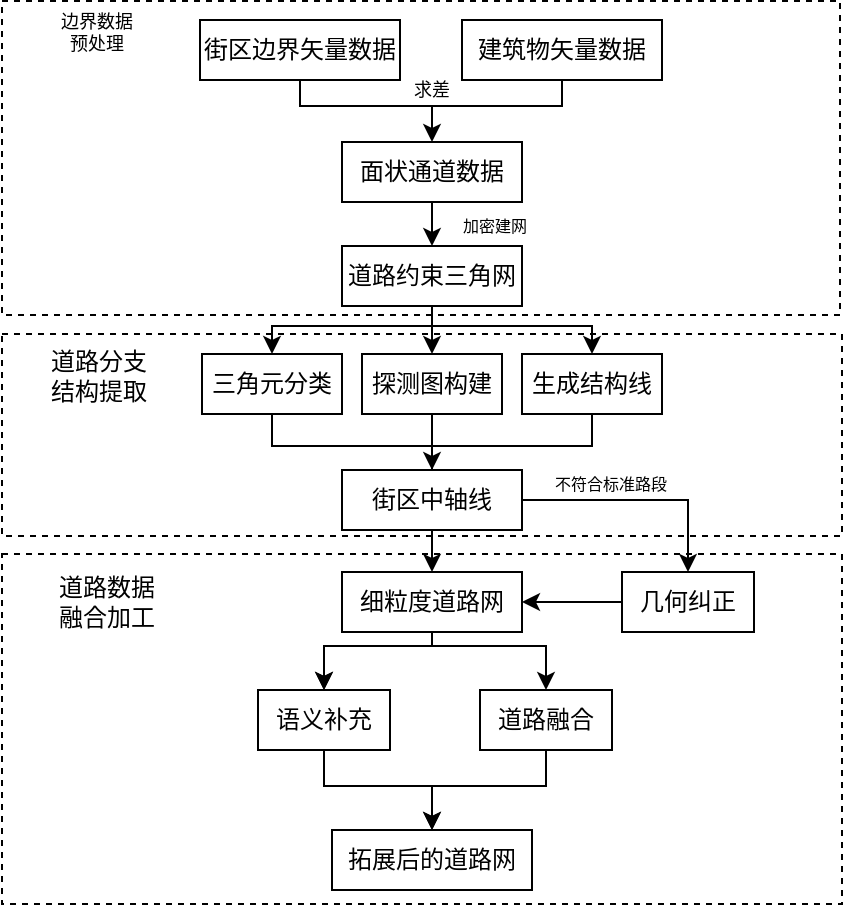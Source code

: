 <mxfile version="20.4.1" type="github" pages="2">
  <diagram id="C5RBs43oDa-KdzZeNtuy" name="Page-1">
    <mxGraphModel dx="569" dy="282" grid="1" gridSize="10" guides="1" tooltips="1" connect="1" arrows="1" fold="1" page="1" pageScale="1" pageWidth="827" pageHeight="1169" math="0" shadow="0">
      <root>
        <mxCell id="WIyWlLk6GJQsqaUBKTNV-0" />
        <mxCell id="WIyWlLk6GJQsqaUBKTNV-1" parent="WIyWlLk6GJQsqaUBKTNV-0" />
        <mxCell id="XPBu-TODsvzfBAMPzJRz-10" value="" style="rounded=0;whiteSpace=wrap;html=1;dashed=1;" parent="WIyWlLk6GJQsqaUBKTNV-1" vertex="1">
          <mxGeometry x="85" y="374" width="420" height="175" as="geometry" />
        </mxCell>
        <mxCell id="XPBu-TODsvzfBAMPzJRz-8" value="" style="rounded=0;whiteSpace=wrap;html=1;dashed=1;" parent="WIyWlLk6GJQsqaUBKTNV-1" vertex="1">
          <mxGeometry x="85" y="264" width="420" height="101" as="geometry" />
        </mxCell>
        <mxCell id="XPBu-TODsvzfBAMPzJRz-7" value="" style="rounded=0;whiteSpace=wrap;html=1;dashed=1;" parent="WIyWlLk6GJQsqaUBKTNV-1" vertex="1">
          <mxGeometry x="85" y="97.5" width="419" height="157" as="geometry" />
        </mxCell>
        <mxCell id="WIyWlLk6GJQsqaUBKTNV-3" value="&lt;font style=&quot;font-size: 12px;&quot;&gt;街区边界矢量数据&lt;/font&gt;" style="rounded=0;whiteSpace=wrap;html=1;fontSize=12;glass=0;strokeWidth=1;shadow=0;fontStyle=0" parent="WIyWlLk6GJQsqaUBKTNV-1" vertex="1">
          <mxGeometry x="184" y="107" width="100" height="30" as="geometry" />
        </mxCell>
        <mxCell id="oosQADwzrR9jK9GOLgym-2" value="面状通道数据" style="rounded=0;whiteSpace=wrap;html=1;fontSize=12;glass=0;strokeWidth=1;shadow=0;" parent="WIyWlLk6GJQsqaUBKTNV-1" vertex="1">
          <mxGeometry x="255" y="168" width="90" height="30" as="geometry" />
        </mxCell>
        <mxCell id="oosQADwzrR9jK9GOLgym-3" value="道路约束三角网" style="rounded=0;whiteSpace=wrap;html=1;fontSize=12;glass=0;strokeWidth=1;shadow=0;" parent="WIyWlLk6GJQsqaUBKTNV-1" vertex="1">
          <mxGeometry x="255" y="220" width="90" height="30" as="geometry" />
        </mxCell>
        <mxCell id="oosQADwzrR9jK9GOLgym-5" value="三角元分类" style="rounded=0;whiteSpace=wrap;html=1;fontSize=12;glass=0;strokeWidth=1;shadow=0;" parent="WIyWlLk6GJQsqaUBKTNV-1" vertex="1">
          <mxGeometry x="185" y="274" width="70" height="30" as="geometry" />
        </mxCell>
        <mxCell id="oosQADwzrR9jK9GOLgym-6" value="探测图构建" style="rounded=0;whiteSpace=wrap;html=1;fontSize=12;glass=0;strokeWidth=1;shadow=0;" parent="WIyWlLk6GJQsqaUBKTNV-1" vertex="1">
          <mxGeometry x="265" y="274" width="70" height="30" as="geometry" />
        </mxCell>
        <mxCell id="oosQADwzrR9jK9GOLgym-7" value="生成结构线" style="rounded=0;whiteSpace=wrap;html=1;fontSize=12;glass=0;strokeWidth=1;shadow=0;" parent="WIyWlLk6GJQsqaUBKTNV-1" vertex="1">
          <mxGeometry x="345" y="274" width="70" height="30" as="geometry" />
        </mxCell>
        <mxCell id="oosQADwzrR9jK9GOLgym-9" value="细粒度道路网" style="rounded=0;whiteSpace=wrap;html=1;fontSize=12;glass=0;strokeWidth=1;shadow=0;" parent="WIyWlLk6GJQsqaUBKTNV-1" vertex="1">
          <mxGeometry x="255" y="383" width="90" height="30" as="geometry" />
        </mxCell>
        <mxCell id="oosQADwzrR9jK9GOLgym-10" value="语义补充" style="rounded=0;whiteSpace=wrap;html=1;fontSize=12;glass=0;strokeWidth=1;shadow=0;" parent="WIyWlLk6GJQsqaUBKTNV-1" vertex="1">
          <mxGeometry x="213" y="442" width="66" height="30" as="geometry" />
        </mxCell>
        <mxCell id="oosQADwzrR9jK9GOLgym-13" value="道路融合" style="rounded=0;whiteSpace=wrap;html=1;fontSize=12;glass=0;strokeWidth=1;shadow=0;" parent="WIyWlLk6GJQsqaUBKTNV-1" vertex="1">
          <mxGeometry x="324" y="442" width="66" height="30" as="geometry" />
        </mxCell>
        <mxCell id="oosQADwzrR9jK9GOLgym-15" value="拓展后的道路网" style="rounded=0;whiteSpace=wrap;html=1;fontSize=12;glass=0;strokeWidth=1;shadow=0;" parent="WIyWlLk6GJQsqaUBKTNV-1" vertex="1">
          <mxGeometry x="250" y="512" width="100" height="30" as="geometry" />
        </mxCell>
        <mxCell id="oosQADwzrR9jK9GOLgym-16" value="" style="endArrow=classic;html=1;rounded=0;exitX=0.5;exitY=1;exitDx=0;exitDy=0;entryX=0.5;entryY=0;entryDx=0;entryDy=0;" parent="WIyWlLk6GJQsqaUBKTNV-1" source="WIyWlLk6GJQsqaUBKTNV-3" target="oosQADwzrR9jK9GOLgym-2" edge="1">
          <mxGeometry width="50" height="50" relative="1" as="geometry">
            <mxPoint x="335" y="330" as="sourcePoint" />
            <mxPoint x="295" y="160" as="targetPoint" />
            <Array as="points">
              <mxPoint x="234" y="150" />
              <mxPoint x="300" y="150" />
            </Array>
          </mxGeometry>
        </mxCell>
        <mxCell id="oosQADwzrR9jK9GOLgym-17" value="" style="endArrow=none;html=1;rounded=0;entryX=0.5;entryY=1;entryDx=0;entryDy=0;" parent="WIyWlLk6GJQsqaUBKTNV-1" target="oosQADwzrR9jK9GOLgym-20" edge="1">
          <mxGeometry width="50" height="50" relative="1" as="geometry">
            <mxPoint x="295" y="150" as="sourcePoint" />
            <mxPoint x="363" y="140" as="targetPoint" />
            <Array as="points">
              <mxPoint x="365" y="150" />
            </Array>
          </mxGeometry>
        </mxCell>
        <mxCell id="oosQADwzrR9jK9GOLgym-18" value="" style="endArrow=classic;html=1;rounded=0;exitX=0.5;exitY=1;exitDx=0;exitDy=0;entryX=0.5;entryY=0;entryDx=0;entryDy=0;" parent="WIyWlLk6GJQsqaUBKTNV-1" source="oosQADwzrR9jK9GOLgym-2" target="oosQADwzrR9jK9GOLgym-3" edge="1">
          <mxGeometry width="50" height="50" relative="1" as="geometry">
            <mxPoint x="325" y="230" as="sourcePoint" />
            <mxPoint x="375" y="180" as="targetPoint" />
          </mxGeometry>
        </mxCell>
        <mxCell id="oosQADwzrR9jK9GOLgym-20" value="建筑物矢量数据" style="rounded=0;whiteSpace=wrap;html=1;fontSize=12;glass=0;strokeWidth=1;shadow=0;" parent="WIyWlLk6GJQsqaUBKTNV-1" vertex="1">
          <mxGeometry x="315" y="107" width="100" height="30" as="geometry" />
        </mxCell>
        <mxCell id="oosQADwzrR9jK9GOLgym-22" value="" style="endArrow=classic;html=1;rounded=0;entryX=0.5;entryY=0;entryDx=0;entryDy=0;exitX=0.5;exitY=1;exitDx=0;exitDy=0;" parent="WIyWlLk6GJQsqaUBKTNV-1" source="oosQADwzrR9jK9GOLgym-3" target="oosQADwzrR9jK9GOLgym-5" edge="1">
          <mxGeometry width="50" height="50" relative="1" as="geometry">
            <mxPoint x="375" y="250" as="sourcePoint" />
            <mxPoint x="225" y="250" as="targetPoint" />
            <Array as="points">
              <mxPoint x="300" y="260" />
              <mxPoint x="220" y="260" />
            </Array>
          </mxGeometry>
        </mxCell>
        <mxCell id="oosQADwzrR9jK9GOLgym-23" value="" style="endArrow=classic;html=1;rounded=0;entryX=0.5;entryY=0;entryDx=0;entryDy=0;exitX=0.5;exitY=1;exitDx=0;exitDy=0;" parent="WIyWlLk6GJQsqaUBKTNV-1" source="oosQADwzrR9jK9GOLgym-3" target="oosQADwzrR9jK9GOLgym-7" edge="1">
          <mxGeometry width="50" height="50" relative="1" as="geometry">
            <mxPoint x="310" y="250" as="sourcePoint" />
            <mxPoint x="230" y="270" as="targetPoint" />
            <Array as="points">
              <mxPoint x="300" y="260" />
              <mxPoint x="380" y="260" />
            </Array>
          </mxGeometry>
        </mxCell>
        <mxCell id="oosQADwzrR9jK9GOLgym-24" value="" style="endArrow=classic;html=1;rounded=0;exitX=0.5;exitY=1;exitDx=0;exitDy=0;entryX=0.5;entryY=0;entryDx=0;entryDy=0;" parent="WIyWlLk6GJQsqaUBKTNV-1" source="oosQADwzrR9jK9GOLgym-3" target="oosQADwzrR9jK9GOLgym-6" edge="1">
          <mxGeometry width="50" height="50" relative="1" as="geometry">
            <mxPoint x="265" y="310" as="sourcePoint" />
            <mxPoint x="385" y="240" as="targetPoint" />
          </mxGeometry>
        </mxCell>
        <mxCell id="oosQADwzrR9jK9GOLgym-28" value="" style="endArrow=classic;html=1;rounded=0;exitX=0.5;exitY=1;exitDx=0;exitDy=0;entryX=0.5;entryY=0;entryDx=0;entryDy=0;" parent="WIyWlLk6GJQsqaUBKTNV-1" source="oosQADwzrR9jK9GOLgym-6" target="oosQADwzrR9jK9GOLgym-42" edge="1">
          <mxGeometry width="50" height="50" relative="1" as="geometry">
            <mxPoint x="265" y="310" as="sourcePoint" />
            <mxPoint x="300" y="330" as="targetPoint" />
          </mxGeometry>
        </mxCell>
        <mxCell id="oosQADwzrR9jK9GOLgym-31" value="" style="endArrow=none;html=1;rounded=0;entryX=0.5;entryY=1;entryDx=0;entryDy=0;exitX=0.5;exitY=0;exitDx=0;exitDy=0;" parent="WIyWlLk6GJQsqaUBKTNV-1" source="oosQADwzrR9jK9GOLgym-42" target="oosQADwzrR9jK9GOLgym-5" edge="1">
          <mxGeometry width="50" height="50" relative="1" as="geometry">
            <mxPoint x="300" y="330" as="sourcePoint" />
            <mxPoint x="335" y="290" as="targetPoint" />
            <Array as="points">
              <mxPoint x="300" y="320" />
              <mxPoint x="220" y="320" />
            </Array>
          </mxGeometry>
        </mxCell>
        <mxCell id="oosQADwzrR9jK9GOLgym-32" value="" style="endArrow=none;html=1;rounded=0;entryX=0.5;entryY=1;entryDx=0;entryDy=0;exitX=0.5;exitY=0;exitDx=0;exitDy=0;" parent="WIyWlLk6GJQsqaUBKTNV-1" source="oosQADwzrR9jK9GOLgym-42" target="oosQADwzrR9jK9GOLgym-7" edge="1">
          <mxGeometry width="50" height="50" relative="1" as="geometry">
            <mxPoint x="300" y="330" as="sourcePoint" />
            <mxPoint x="393" y="296" as="targetPoint" />
            <Array as="points">
              <mxPoint x="300" y="320" />
              <mxPoint x="380" y="320" />
            </Array>
          </mxGeometry>
        </mxCell>
        <mxCell id="oosQADwzrR9jK9GOLgym-39" value="" style="endArrow=classic;html=1;rounded=0;entryX=0.5;entryY=0;entryDx=0;entryDy=0;exitX=0.5;exitY=1;exitDx=0;exitDy=0;" parent="WIyWlLk6GJQsqaUBKTNV-1" source="oosQADwzrR9jK9GOLgym-9" target="oosQADwzrR9jK9GOLgym-10" edge="1">
          <mxGeometry width="50" height="50" relative="1" as="geometry">
            <mxPoint x="300" y="375" as="sourcePoint" />
            <mxPoint x="220" y="401" as="targetPoint" />
            <Array as="points">
              <mxPoint x="300" y="420" />
              <mxPoint x="246" y="420" />
            </Array>
          </mxGeometry>
        </mxCell>
        <mxCell id="oosQADwzrR9jK9GOLgym-40" value="" style="endArrow=classic;html=1;rounded=0;entryX=0.5;entryY=0;entryDx=0;entryDy=0;exitX=0.5;exitY=1;exitDx=0;exitDy=0;" parent="WIyWlLk6GJQsqaUBKTNV-1" source="oosQADwzrR9jK9GOLgym-9" target="oosQADwzrR9jK9GOLgym-13" edge="1">
          <mxGeometry width="50" height="50" relative="1" as="geometry">
            <mxPoint x="310" y="385" as="sourcePoint" />
            <mxPoint x="230.0" y="417" as="targetPoint" />
            <Array as="points">
              <mxPoint x="300" y="420" />
              <mxPoint x="357" y="420" />
            </Array>
          </mxGeometry>
        </mxCell>
        <mxCell id="oosQADwzrR9jK9GOLgym-42" value="街区中轴线" style="rounded=0;whiteSpace=wrap;html=1;fontSize=12;glass=0;strokeWidth=1;shadow=0;" parent="WIyWlLk6GJQsqaUBKTNV-1" vertex="1">
          <mxGeometry x="255" y="332" width="90" height="30" as="geometry" />
        </mxCell>
        <mxCell id="oosQADwzrR9jK9GOLgym-43" value="" style="endArrow=classic;html=1;rounded=0;exitX=1;exitY=0.5;exitDx=0;exitDy=0;entryX=0.5;entryY=0;entryDx=0;entryDy=0;" parent="WIyWlLk6GJQsqaUBKTNV-1" source="oosQADwzrR9jK9GOLgym-42" target="oosQADwzrR9jK9GOLgym-46" edge="1">
          <mxGeometry width="50" height="50" relative="1" as="geometry">
            <mxPoint x="215" y="370" as="sourcePoint" />
            <mxPoint x="425" y="360" as="targetPoint" />
            <Array as="points">
              <mxPoint x="428" y="347" />
            </Array>
          </mxGeometry>
        </mxCell>
        <mxCell id="oosQADwzrR9jK9GOLgym-46" value="几何纠正" style="rounded=0;whiteSpace=wrap;html=1;fontSize=12;glass=0;strokeWidth=1;shadow=0;" parent="WIyWlLk6GJQsqaUBKTNV-1" vertex="1">
          <mxGeometry x="395" y="383" width="66" height="30" as="geometry" />
        </mxCell>
        <mxCell id="oosQADwzrR9jK9GOLgym-48" value="" style="endArrow=classic;html=1;rounded=0;exitX=0;exitY=0.5;exitDx=0;exitDy=0;entryX=1;entryY=0.5;entryDx=0;entryDy=0;" parent="WIyWlLk6GJQsqaUBKTNV-1" source="oosQADwzrR9jK9GOLgym-46" target="oosQADwzrR9jK9GOLgym-9" edge="1">
          <mxGeometry width="50" height="50" relative="1" as="geometry">
            <mxPoint x="325" y="410" as="sourcePoint" />
            <mxPoint x="375" y="360" as="targetPoint" />
          </mxGeometry>
        </mxCell>
        <mxCell id="oosQADwzrR9jK9GOLgym-49" value="" style="endArrow=classic;html=1;rounded=0;exitX=0.5;exitY=1;exitDx=0;exitDy=0;entryX=0.5;entryY=0;entryDx=0;entryDy=0;" parent="WIyWlLk6GJQsqaUBKTNV-1" source="oosQADwzrR9jK9GOLgym-42" target="oosQADwzrR9jK9GOLgym-9" edge="1">
          <mxGeometry width="50" height="50" relative="1" as="geometry">
            <mxPoint x="325" y="410" as="sourcePoint" />
            <mxPoint x="375" y="360" as="targetPoint" />
          </mxGeometry>
        </mxCell>
        <mxCell id="oosQADwzrR9jK9GOLgym-51" value="" style="endArrow=classic;html=1;rounded=0;exitX=0.5;exitY=1;exitDx=0;exitDy=0;entryX=0.5;entryY=0;entryDx=0;entryDy=0;" parent="WIyWlLk6GJQsqaUBKTNV-1" source="oosQADwzrR9jK9GOLgym-10" target="oosQADwzrR9jK9GOLgym-15" edge="1">
          <mxGeometry width="50" height="50" relative="1" as="geometry">
            <mxPoint x="315" y="400" as="sourcePoint" />
            <mxPoint x="246" y="490" as="targetPoint" />
            <Array as="points">
              <mxPoint x="246" y="490" />
              <mxPoint x="300" y="490" />
            </Array>
          </mxGeometry>
        </mxCell>
        <mxCell id="oosQADwzrR9jK9GOLgym-52" value="" style="endArrow=classic;html=1;rounded=0;exitX=0.5;exitY=1;exitDx=0;exitDy=0;" parent="WIyWlLk6GJQsqaUBKTNV-1" source="oosQADwzrR9jK9GOLgym-13" target="oosQADwzrR9jK9GOLgym-15" edge="1">
          <mxGeometry width="50" height="50" relative="1" as="geometry">
            <mxPoint x="275" y="480" as="sourcePoint" />
            <mxPoint x="355" y="490" as="targetPoint" />
            <Array as="points">
              <mxPoint x="357" y="490" />
              <mxPoint x="300" y="490" />
            </Array>
          </mxGeometry>
        </mxCell>
        <mxCell id="oosQADwzrR9jK9GOLgym-55" value="&lt;font style=&quot;font-size: 9px;&quot;&gt;求差&lt;/font&gt;" style="text;html=1;strokeColor=none;fillColor=none;align=center;verticalAlign=middle;whiteSpace=wrap;rounded=0;fontSize=8;" parent="WIyWlLk6GJQsqaUBKTNV-1" vertex="1">
          <mxGeometry x="270" y="127" width="60" height="30" as="geometry" />
        </mxCell>
        <mxCell id="oosQADwzrR9jK9GOLgym-56" value="加密建网" style="text;html=1;align=center;verticalAlign=middle;resizable=0;points=[];autosize=1;strokeColor=none;fillColor=none;fontSize=8;" parent="WIyWlLk6GJQsqaUBKTNV-1" vertex="1">
          <mxGeometry x="296" y="195" width="70" height="30" as="geometry" />
        </mxCell>
        <mxCell id="oosQADwzrR9jK9GOLgym-58" value="" style="endArrow=classic;html=1;rounded=0;entryX=0.5;entryY=0;entryDx=0;entryDy=0;exitX=0.5;exitY=1;exitDx=0;exitDy=0;" parent="WIyWlLk6GJQsqaUBKTNV-1" source="oosQADwzrR9jK9GOLgym-9" target="oosQADwzrR9jK9GOLgym-10" edge="1">
          <mxGeometry width="50" height="50" relative="1" as="geometry">
            <mxPoint x="300" y="415" as="sourcePoint" />
            <mxPoint x="246" y="442" as="targetPoint" />
            <Array as="points">
              <mxPoint x="300" y="420" />
              <mxPoint x="246" y="420" />
            </Array>
          </mxGeometry>
        </mxCell>
        <mxCell id="oosQADwzrR9jK9GOLgym-59" value="不符合标准路段" style="text;html=1;align=center;verticalAlign=middle;resizable=0;points=[];autosize=1;strokeColor=none;fillColor=none;fontSize=8;" parent="WIyWlLk6GJQsqaUBKTNV-1" vertex="1">
          <mxGeometry x="334" y="324" width="110" height="30" as="geometry" />
        </mxCell>
        <mxCell id="XPBu-TODsvzfBAMPzJRz-11" value="&lt;font style=&quot;font-size: 9px;&quot;&gt;边界数据&lt;br style=&quot;font-size: 9px;&quot;&gt;预处理&lt;/font&gt;" style="text;html=1;strokeColor=none;fillColor=none;align=center;verticalAlign=middle;whiteSpace=wrap;rounded=0;dashed=1;fontSize=9;" parent="WIyWlLk6GJQsqaUBKTNV-1" vertex="1">
          <mxGeometry x="85" y="97.5" width="95" height="30" as="geometry" />
        </mxCell>
        <mxCell id="XPBu-TODsvzfBAMPzJRz-12" value="道路分支&lt;br&gt;结构提取" style="text;html=1;strokeColor=none;fillColor=none;align=center;verticalAlign=middle;whiteSpace=wrap;rounded=0;dashed=1;" parent="WIyWlLk6GJQsqaUBKTNV-1" vertex="1">
          <mxGeometry x="86" y="270" width="95" height="30" as="geometry" />
        </mxCell>
        <mxCell id="XPBu-TODsvzfBAMPzJRz-13" value="&lt;font style=&quot;font-size: 12px;&quot;&gt;道路数据&lt;br&gt;融合加工&lt;/font&gt;" style="text;html=1;strokeColor=none;fillColor=none;align=center;verticalAlign=middle;whiteSpace=wrap;rounded=0;dashed=1;" parent="WIyWlLk6GJQsqaUBKTNV-1" vertex="1">
          <mxGeometry x="90" y="383" width="95" height="30" as="geometry" />
        </mxCell>
      </root>
    </mxGraphModel>
  </diagram>
  <diagram id="7N3UrwMS5AqsJwpzx2y8" name="第 2 页">
    <mxGraphModel dx="1270" dy="630" grid="1" gridSize="10" guides="1" tooltips="1" connect="1" arrows="1" fold="1" page="1" pageScale="1" pageWidth="827" pageHeight="1169" math="0" shadow="0">
      <root>
        <mxCell id="0" />
        <mxCell id="1" parent="0" />
        <mxCell id="pHjlbYlC7vau4VTGpu9l-1" value="" style="rounded=0;whiteSpace=wrap;html=1;dashed=1;" vertex="1" parent="1">
          <mxGeometry x="190" y="374" width="420" height="175" as="geometry" />
        </mxCell>
        <mxCell id="pHjlbYlC7vau4VTGpu9l-2" value="" style="rounded=0;whiteSpace=wrap;html=1;dashed=1;" vertex="1" parent="1">
          <mxGeometry x="190" y="264" width="420" height="101" as="geometry" />
        </mxCell>
        <mxCell id="pHjlbYlC7vau4VTGpu9l-3" value="" style="rounded=0;whiteSpace=wrap;html=1;dashed=1;" vertex="1" parent="1">
          <mxGeometry x="190" y="97.5" width="419" height="157" as="geometry" />
        </mxCell>
        <mxCell id="pHjlbYlC7vau4VTGpu9l-4" value="&lt;font style=&quot;font-size: 9px;&quot;&gt;街区边界矢量数据&lt;/font&gt;" style="rounded=0;whiteSpace=wrap;html=1;fontSize=12;glass=0;strokeWidth=1;shadow=0;fontStyle=0" vertex="1" parent="1">
          <mxGeometry x="289" y="107" width="100" height="30" as="geometry" />
        </mxCell>
        <mxCell id="pHjlbYlC7vau4VTGpu9l-5" value="面状通道数据" style="rounded=0;whiteSpace=wrap;html=1;fontSize=12;glass=0;strokeWidth=1;shadow=0;" vertex="1" parent="1">
          <mxGeometry x="360" y="168" width="90" height="30" as="geometry" />
        </mxCell>
        <mxCell id="pHjlbYlC7vau4VTGpu9l-6" value="道路约束三角网" style="rounded=0;whiteSpace=wrap;html=1;fontSize=12;glass=0;strokeWidth=1;shadow=0;" vertex="1" parent="1">
          <mxGeometry x="360" y="220" width="90" height="30" as="geometry" />
        </mxCell>
        <mxCell id="pHjlbYlC7vau4VTGpu9l-7" value="三角元分类" style="rounded=0;whiteSpace=wrap;html=1;fontSize=12;glass=0;strokeWidth=1;shadow=0;" vertex="1" parent="1">
          <mxGeometry x="290" y="274" width="70" height="30" as="geometry" />
        </mxCell>
        <mxCell id="pHjlbYlC7vau4VTGpu9l-8" value="探测图构建" style="rounded=0;whiteSpace=wrap;html=1;fontSize=12;glass=0;strokeWidth=1;shadow=0;" vertex="1" parent="1">
          <mxGeometry x="370" y="274" width="70" height="30" as="geometry" />
        </mxCell>
        <mxCell id="pHjlbYlC7vau4VTGpu9l-9" value="生成结构线" style="rounded=0;whiteSpace=wrap;html=1;fontSize=12;glass=0;strokeWidth=1;shadow=0;" vertex="1" parent="1">
          <mxGeometry x="450" y="274" width="70" height="30" as="geometry" />
        </mxCell>
        <mxCell id="pHjlbYlC7vau4VTGpu9l-10" value="细粒度道路网" style="rounded=0;whiteSpace=wrap;html=1;fontSize=12;glass=0;strokeWidth=1;shadow=0;" vertex="1" parent="1">
          <mxGeometry x="360" y="383" width="90" height="30" as="geometry" />
        </mxCell>
        <mxCell id="pHjlbYlC7vau4VTGpu9l-11" value="语义补充" style="rounded=0;whiteSpace=wrap;html=1;fontSize=12;glass=0;strokeWidth=1;shadow=0;" vertex="1" parent="1">
          <mxGeometry x="318" y="442" width="66" height="30" as="geometry" />
        </mxCell>
        <mxCell id="pHjlbYlC7vau4VTGpu9l-12" value="道路融合" style="rounded=0;whiteSpace=wrap;html=1;fontSize=12;glass=0;strokeWidth=1;shadow=0;" vertex="1" parent="1">
          <mxGeometry x="429" y="442" width="66" height="30" as="geometry" />
        </mxCell>
        <mxCell id="pHjlbYlC7vau4VTGpu9l-13" value="拓展后的道路网" style="rounded=0;whiteSpace=wrap;html=1;fontSize=12;glass=0;strokeWidth=1;shadow=0;" vertex="1" parent="1">
          <mxGeometry x="355" y="512" width="100" height="30" as="geometry" />
        </mxCell>
        <mxCell id="pHjlbYlC7vau4VTGpu9l-14" value="" style="endArrow=classic;html=1;rounded=0;exitX=0.5;exitY=1;exitDx=0;exitDy=0;entryX=0.5;entryY=0;entryDx=0;entryDy=0;" edge="1" parent="1" source="pHjlbYlC7vau4VTGpu9l-4" target="pHjlbYlC7vau4VTGpu9l-5">
          <mxGeometry width="50" height="50" relative="1" as="geometry">
            <mxPoint x="440" y="330" as="sourcePoint" />
            <mxPoint x="400" y="160" as="targetPoint" />
            <Array as="points">
              <mxPoint x="339" y="150" />
              <mxPoint x="405" y="150" />
            </Array>
          </mxGeometry>
        </mxCell>
        <mxCell id="pHjlbYlC7vau4VTGpu9l-15" value="" style="endArrow=none;html=1;rounded=0;entryX=0.5;entryY=1;entryDx=0;entryDy=0;" edge="1" parent="1" target="pHjlbYlC7vau4VTGpu9l-17">
          <mxGeometry width="50" height="50" relative="1" as="geometry">
            <mxPoint x="400" y="150" as="sourcePoint" />
            <mxPoint x="468" y="140" as="targetPoint" />
            <Array as="points">
              <mxPoint x="470" y="150" />
            </Array>
          </mxGeometry>
        </mxCell>
        <mxCell id="pHjlbYlC7vau4VTGpu9l-16" value="" style="endArrow=classic;html=1;rounded=0;exitX=0.5;exitY=1;exitDx=0;exitDy=0;entryX=0.5;entryY=0;entryDx=0;entryDy=0;" edge="1" parent="1" source="pHjlbYlC7vau4VTGpu9l-5" target="pHjlbYlC7vau4VTGpu9l-6">
          <mxGeometry width="50" height="50" relative="1" as="geometry">
            <mxPoint x="430" y="230" as="sourcePoint" />
            <mxPoint x="480" y="180" as="targetPoint" />
          </mxGeometry>
        </mxCell>
        <mxCell id="pHjlbYlC7vau4VTGpu9l-17" value="&lt;font style=&quot;font-size: 9px;&quot;&gt;建筑物矢量数据&lt;/font&gt;" style="rounded=0;whiteSpace=wrap;html=1;fontSize=12;glass=0;strokeWidth=1;shadow=0;" vertex="1" parent="1">
          <mxGeometry x="420" y="107" width="100" height="30" as="geometry" />
        </mxCell>
        <mxCell id="pHjlbYlC7vau4VTGpu9l-18" value="" style="endArrow=classic;html=1;rounded=0;entryX=0.5;entryY=0;entryDx=0;entryDy=0;exitX=0.5;exitY=1;exitDx=0;exitDy=0;" edge="1" parent="1" source="pHjlbYlC7vau4VTGpu9l-6" target="pHjlbYlC7vau4VTGpu9l-7">
          <mxGeometry width="50" height="50" relative="1" as="geometry">
            <mxPoint x="480" y="250" as="sourcePoint" />
            <mxPoint x="330" y="250" as="targetPoint" />
            <Array as="points">
              <mxPoint x="405" y="260" />
              <mxPoint x="325" y="260" />
            </Array>
          </mxGeometry>
        </mxCell>
        <mxCell id="pHjlbYlC7vau4VTGpu9l-19" value="" style="endArrow=classic;html=1;rounded=0;entryX=0.5;entryY=0;entryDx=0;entryDy=0;exitX=0.5;exitY=1;exitDx=0;exitDy=0;" edge="1" parent="1" source="pHjlbYlC7vau4VTGpu9l-6" target="pHjlbYlC7vau4VTGpu9l-9">
          <mxGeometry width="50" height="50" relative="1" as="geometry">
            <mxPoint x="415" y="250" as="sourcePoint" />
            <mxPoint x="335" y="270" as="targetPoint" />
            <Array as="points">
              <mxPoint x="405" y="260" />
              <mxPoint x="485" y="260" />
            </Array>
          </mxGeometry>
        </mxCell>
        <mxCell id="pHjlbYlC7vau4VTGpu9l-20" value="" style="endArrow=classic;html=1;rounded=0;exitX=0.5;exitY=1;exitDx=0;exitDy=0;entryX=0.5;entryY=0;entryDx=0;entryDy=0;" edge="1" parent="1" source="pHjlbYlC7vau4VTGpu9l-6" target="pHjlbYlC7vau4VTGpu9l-8">
          <mxGeometry width="50" height="50" relative="1" as="geometry">
            <mxPoint x="370" y="310" as="sourcePoint" />
            <mxPoint x="490" y="240" as="targetPoint" />
          </mxGeometry>
        </mxCell>
        <mxCell id="pHjlbYlC7vau4VTGpu9l-21" value="" style="endArrow=classic;html=1;rounded=0;exitX=0.5;exitY=1;exitDx=0;exitDy=0;entryX=0.5;entryY=0;entryDx=0;entryDy=0;" edge="1" parent="1" source="pHjlbYlC7vau4VTGpu9l-8" target="pHjlbYlC7vau4VTGpu9l-26">
          <mxGeometry width="50" height="50" relative="1" as="geometry">
            <mxPoint x="370" y="310" as="sourcePoint" />
            <mxPoint x="405" y="330" as="targetPoint" />
          </mxGeometry>
        </mxCell>
        <mxCell id="pHjlbYlC7vau4VTGpu9l-22" value="" style="endArrow=none;html=1;rounded=0;entryX=0.5;entryY=1;entryDx=0;entryDy=0;exitX=0.5;exitY=0;exitDx=0;exitDy=0;" edge="1" parent="1" source="pHjlbYlC7vau4VTGpu9l-26" target="pHjlbYlC7vau4VTGpu9l-7">
          <mxGeometry width="50" height="50" relative="1" as="geometry">
            <mxPoint x="405" y="330" as="sourcePoint" />
            <mxPoint x="440" y="290" as="targetPoint" />
            <Array as="points">
              <mxPoint x="405" y="320" />
              <mxPoint x="325" y="320" />
            </Array>
          </mxGeometry>
        </mxCell>
        <mxCell id="pHjlbYlC7vau4VTGpu9l-23" value="" style="endArrow=none;html=1;rounded=0;entryX=0.5;entryY=1;entryDx=0;entryDy=0;exitX=0.5;exitY=0;exitDx=0;exitDy=0;" edge="1" parent="1" source="pHjlbYlC7vau4VTGpu9l-26" target="pHjlbYlC7vau4VTGpu9l-9">
          <mxGeometry width="50" height="50" relative="1" as="geometry">
            <mxPoint x="405" y="330" as="sourcePoint" />
            <mxPoint x="498" y="296" as="targetPoint" />
            <Array as="points">
              <mxPoint x="405" y="320" />
              <mxPoint x="485" y="320" />
            </Array>
          </mxGeometry>
        </mxCell>
        <mxCell id="pHjlbYlC7vau4VTGpu9l-24" value="" style="endArrow=classic;html=1;rounded=0;entryX=0.5;entryY=0;entryDx=0;entryDy=0;exitX=0.5;exitY=1;exitDx=0;exitDy=0;" edge="1" parent="1" source="pHjlbYlC7vau4VTGpu9l-10" target="pHjlbYlC7vau4VTGpu9l-11">
          <mxGeometry width="50" height="50" relative="1" as="geometry">
            <mxPoint x="405" y="375" as="sourcePoint" />
            <mxPoint x="325" y="401" as="targetPoint" />
            <Array as="points">
              <mxPoint x="405" y="420" />
              <mxPoint x="351" y="420" />
            </Array>
          </mxGeometry>
        </mxCell>
        <mxCell id="pHjlbYlC7vau4VTGpu9l-25" value="" style="endArrow=classic;html=1;rounded=0;entryX=0.5;entryY=0;entryDx=0;entryDy=0;exitX=0.5;exitY=1;exitDx=0;exitDy=0;" edge="1" parent="1" source="pHjlbYlC7vau4VTGpu9l-10" target="pHjlbYlC7vau4VTGpu9l-12">
          <mxGeometry width="50" height="50" relative="1" as="geometry">
            <mxPoint x="415" y="385" as="sourcePoint" />
            <mxPoint x="335.0" y="417" as="targetPoint" />
            <Array as="points">
              <mxPoint x="405" y="420" />
              <mxPoint x="462" y="420" />
            </Array>
          </mxGeometry>
        </mxCell>
        <mxCell id="pHjlbYlC7vau4VTGpu9l-26" value="街区中轴线" style="rounded=0;whiteSpace=wrap;html=1;fontSize=12;glass=0;strokeWidth=1;shadow=0;" vertex="1" parent="1">
          <mxGeometry x="360" y="332" width="90" height="30" as="geometry" />
        </mxCell>
        <mxCell id="pHjlbYlC7vau4VTGpu9l-27" value="" style="endArrow=classic;html=1;rounded=0;exitX=1;exitY=0.5;exitDx=0;exitDy=0;entryX=0.5;entryY=0;entryDx=0;entryDy=0;" edge="1" parent="1" source="pHjlbYlC7vau4VTGpu9l-26" target="pHjlbYlC7vau4VTGpu9l-28">
          <mxGeometry width="50" height="50" relative="1" as="geometry">
            <mxPoint x="320" y="370" as="sourcePoint" />
            <mxPoint x="530" y="360" as="targetPoint" />
            <Array as="points">
              <mxPoint x="533" y="347" />
            </Array>
          </mxGeometry>
        </mxCell>
        <mxCell id="pHjlbYlC7vau4VTGpu9l-28" value="几何纠正" style="rounded=0;whiteSpace=wrap;html=1;fontSize=12;glass=0;strokeWidth=1;shadow=0;" vertex="1" parent="1">
          <mxGeometry x="500" y="383" width="66" height="30" as="geometry" />
        </mxCell>
        <mxCell id="pHjlbYlC7vau4VTGpu9l-29" value="" style="endArrow=classic;html=1;rounded=0;exitX=0;exitY=0.5;exitDx=0;exitDy=0;entryX=1;entryY=0.5;entryDx=0;entryDy=0;" edge="1" parent="1" source="pHjlbYlC7vau4VTGpu9l-28" target="pHjlbYlC7vau4VTGpu9l-10">
          <mxGeometry width="50" height="50" relative="1" as="geometry">
            <mxPoint x="430" y="410" as="sourcePoint" />
            <mxPoint x="480" y="360" as="targetPoint" />
          </mxGeometry>
        </mxCell>
        <mxCell id="pHjlbYlC7vau4VTGpu9l-30" value="" style="endArrow=classic;html=1;rounded=0;exitX=0.5;exitY=1;exitDx=0;exitDy=0;entryX=0.5;entryY=0;entryDx=0;entryDy=0;" edge="1" parent="1" source="pHjlbYlC7vau4VTGpu9l-26" target="pHjlbYlC7vau4VTGpu9l-10">
          <mxGeometry width="50" height="50" relative="1" as="geometry">
            <mxPoint x="430" y="410" as="sourcePoint" />
            <mxPoint x="480" y="360" as="targetPoint" />
          </mxGeometry>
        </mxCell>
        <mxCell id="pHjlbYlC7vau4VTGpu9l-31" value="" style="endArrow=classic;html=1;rounded=0;exitX=0.5;exitY=1;exitDx=0;exitDy=0;entryX=0.5;entryY=0;entryDx=0;entryDy=0;" edge="1" parent="1" source="pHjlbYlC7vau4VTGpu9l-11" target="pHjlbYlC7vau4VTGpu9l-13">
          <mxGeometry width="50" height="50" relative="1" as="geometry">
            <mxPoint x="420" y="400" as="sourcePoint" />
            <mxPoint x="351" y="490" as="targetPoint" />
            <Array as="points">
              <mxPoint x="351" y="490" />
              <mxPoint x="405" y="490" />
            </Array>
          </mxGeometry>
        </mxCell>
        <mxCell id="pHjlbYlC7vau4VTGpu9l-32" value="" style="endArrow=classic;html=1;rounded=0;exitX=0.5;exitY=1;exitDx=0;exitDy=0;" edge="1" parent="1" source="pHjlbYlC7vau4VTGpu9l-12" target="pHjlbYlC7vau4VTGpu9l-13">
          <mxGeometry width="50" height="50" relative="1" as="geometry">
            <mxPoint x="380" y="480" as="sourcePoint" />
            <mxPoint x="460" y="490" as="targetPoint" />
            <Array as="points">
              <mxPoint x="462" y="490" />
              <mxPoint x="405" y="490" />
            </Array>
          </mxGeometry>
        </mxCell>
        <mxCell id="pHjlbYlC7vau4VTGpu9l-33" value="&lt;font style=&quot;font-size: 9px;&quot;&gt;求差&lt;/font&gt;" style="text;html=1;strokeColor=none;fillColor=none;align=center;verticalAlign=middle;whiteSpace=wrap;rounded=0;fontSize=8;" vertex="1" parent="1">
          <mxGeometry x="375" y="127" width="60" height="30" as="geometry" />
        </mxCell>
        <mxCell id="pHjlbYlC7vau4VTGpu9l-34" value="加密建网" style="text;html=1;align=center;verticalAlign=middle;resizable=0;points=[];autosize=1;strokeColor=none;fillColor=none;fontSize=8;" vertex="1" parent="1">
          <mxGeometry x="401" y="195" width="70" height="30" as="geometry" />
        </mxCell>
        <mxCell id="pHjlbYlC7vau4VTGpu9l-35" value="" style="endArrow=classic;html=1;rounded=0;entryX=0.5;entryY=0;entryDx=0;entryDy=0;exitX=0.5;exitY=1;exitDx=0;exitDy=0;" edge="1" parent="1" source="pHjlbYlC7vau4VTGpu9l-10" target="pHjlbYlC7vau4VTGpu9l-11">
          <mxGeometry width="50" height="50" relative="1" as="geometry">
            <mxPoint x="405" y="415" as="sourcePoint" />
            <mxPoint x="351" y="442" as="targetPoint" />
            <Array as="points">
              <mxPoint x="405" y="420" />
              <mxPoint x="351" y="420" />
            </Array>
          </mxGeometry>
        </mxCell>
        <mxCell id="pHjlbYlC7vau4VTGpu9l-36" value="不符合标准路段" style="text;html=1;align=center;verticalAlign=middle;resizable=0;points=[];autosize=1;strokeColor=none;fillColor=none;fontSize=8;" vertex="1" parent="1">
          <mxGeometry x="439" y="324" width="110" height="30" as="geometry" />
        </mxCell>
        <mxCell id="pHjlbYlC7vau4VTGpu9l-37" value="&lt;font style=&quot;font-size: 9px;&quot;&gt;边界数据&lt;br style=&quot;font-size: 9px;&quot;&gt;预处理&lt;/font&gt;" style="text;html=1;strokeColor=none;fillColor=none;align=center;verticalAlign=middle;whiteSpace=wrap;rounded=0;dashed=1;fontSize=9;" vertex="1" parent="1">
          <mxGeometry x="190" y="97.5" width="95" height="30" as="geometry" />
        </mxCell>
        <mxCell id="pHjlbYlC7vau4VTGpu9l-38" value="道路分支&lt;br&gt;结构提取" style="text;html=1;strokeColor=none;fillColor=none;align=center;verticalAlign=middle;whiteSpace=wrap;rounded=0;dashed=1;" vertex="1" parent="1">
          <mxGeometry x="191" y="270" width="95" height="30" as="geometry" />
        </mxCell>
        <mxCell id="pHjlbYlC7vau4VTGpu9l-39" value="&lt;font style=&quot;font-size: 12px;&quot;&gt;道路数据&lt;br&gt;融合加工&lt;/font&gt;" style="text;html=1;strokeColor=none;fillColor=none;align=center;verticalAlign=middle;whiteSpace=wrap;rounded=0;dashed=1;" vertex="1" parent="1">
          <mxGeometry x="195" y="383" width="95" height="30" as="geometry" />
        </mxCell>
      </root>
    </mxGraphModel>
  </diagram>
</mxfile>
